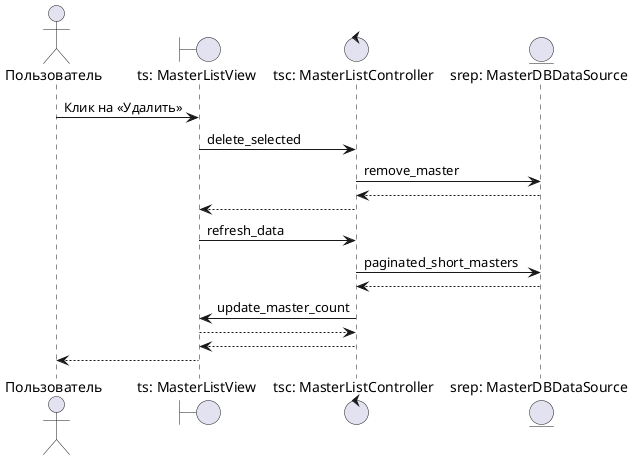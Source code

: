 @startuml
'https://plantuml.com/sequence-diagram


actor       Пользователь                        as user
boundary    "ts: MasterListView"                   as ts
control     "tsс: MasterListController"        as tsc
entity      "srep: MasterDBDataSource"           as srep

user -> ts : Клик на <<Удалить>>
ts -> tsc : delete_selected
tsc -> srep : remove_master
srep --> tsc
tsc --> ts
ts -> tsc : refresh_data
tsc -> srep : paginated_short_masters
srep --> tsc
tsc -> ts : update_master_count
ts --> tsc
tsc --> ts
ts --> user

@enduml



